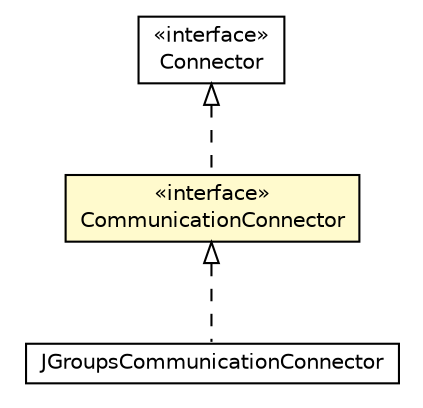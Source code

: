 #!/usr/local/bin/dot
#
# Class diagram 
# Generated by UMLGraph version R5_6-24-gf6e263 (http://www.umlgraph.org/)
#

digraph G {
	edge [fontname="Helvetica",fontsize=10,labelfontname="Helvetica",labelfontsize=10];
	node [fontname="Helvetica",fontsize=10,shape=plaintext];
	nodesep=0.25;
	ranksep=0.5;
	// org.universAAL.middleware.connectors.CommunicationConnector
	c2660763 [label=<<table title="org.universAAL.middleware.connectors.CommunicationConnector" border="0" cellborder="1" cellspacing="0" cellpadding="2" port="p" bgcolor="lemonChiffon" href="./CommunicationConnector.html">
		<tr><td><table border="0" cellspacing="0" cellpadding="1">
<tr><td align="center" balign="center"> &#171;interface&#187; </td></tr>
<tr><td align="center" balign="center"> CommunicationConnector </td></tr>
		</table></td></tr>
		</table>>, URL="./CommunicationConnector.html", fontname="Helvetica", fontcolor="black", fontsize=10.0];
	// org.universAAL.middleware.connectors.Connector
	c2660765 [label=<<table title="org.universAAL.middleware.connectors.Connector" border="0" cellborder="1" cellspacing="0" cellpadding="2" port="p" href="./Connector.html">
		<tr><td><table border="0" cellspacing="0" cellpadding="1">
<tr><td align="center" balign="center"> &#171;interface&#187; </td></tr>
<tr><td align="center" balign="center"> Connector </td></tr>
		</table></td></tr>
		</table>>, URL="./Connector.html", fontname="Helvetica", fontcolor="black", fontsize=10.0];
	// org.universAAL.middleware.connectors.communication.jgroups.JGroupsCommunicationConnector
	c2661713 [label=<<table title="org.universAAL.middleware.connectors.communication.jgroups.JGroupsCommunicationConnector" border="0" cellborder="1" cellspacing="0" cellpadding="2" port="p" href="./communication/jgroups/JGroupsCommunicationConnector.html">
		<tr><td><table border="0" cellspacing="0" cellpadding="1">
<tr><td align="center" balign="center"> JGroupsCommunicationConnector </td></tr>
		</table></td></tr>
		</table>>, URL="./communication/jgroups/JGroupsCommunicationConnector.html", fontname="Helvetica", fontcolor="black", fontsize=10.0];
	//org.universAAL.middleware.connectors.CommunicationConnector implements org.universAAL.middleware.connectors.Connector
	c2660765:p -> c2660763:p [dir=back,arrowtail=empty,style=dashed];
	//org.universAAL.middleware.connectors.communication.jgroups.JGroupsCommunicationConnector implements org.universAAL.middleware.connectors.CommunicationConnector
	c2660763:p -> c2661713:p [dir=back,arrowtail=empty,style=dashed];
}

